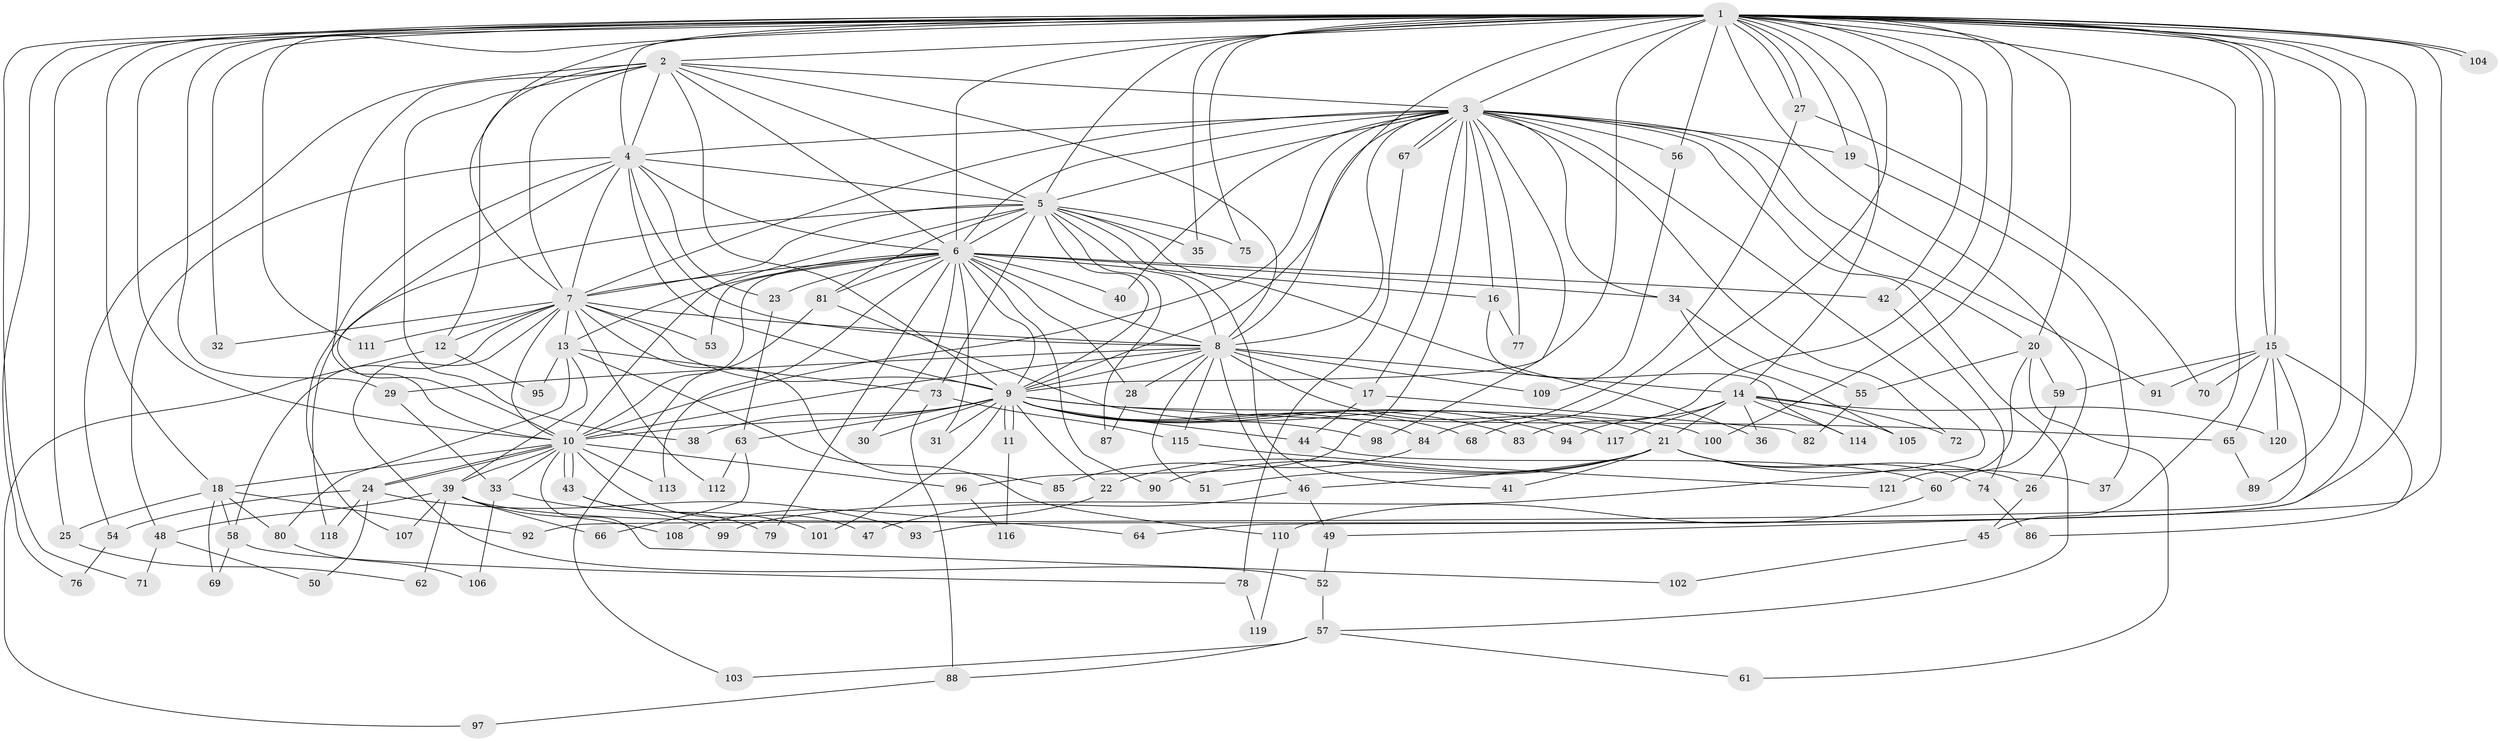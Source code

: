 // Generated by graph-tools (version 1.1) at 2025/49/03/09/25 03:49:34]
// undirected, 121 vertices, 267 edges
graph export_dot {
graph [start="1"]
  node [color=gray90,style=filled];
  1;
  2;
  3;
  4;
  5;
  6;
  7;
  8;
  9;
  10;
  11;
  12;
  13;
  14;
  15;
  16;
  17;
  18;
  19;
  20;
  21;
  22;
  23;
  24;
  25;
  26;
  27;
  28;
  29;
  30;
  31;
  32;
  33;
  34;
  35;
  36;
  37;
  38;
  39;
  40;
  41;
  42;
  43;
  44;
  45;
  46;
  47;
  48;
  49;
  50;
  51;
  52;
  53;
  54;
  55;
  56;
  57;
  58;
  59;
  60;
  61;
  62;
  63;
  64;
  65;
  66;
  67;
  68;
  69;
  70;
  71;
  72;
  73;
  74;
  75;
  76;
  77;
  78;
  79;
  80;
  81;
  82;
  83;
  84;
  85;
  86;
  87;
  88;
  89;
  90;
  91;
  92;
  93;
  94;
  95;
  96;
  97;
  98;
  99;
  100;
  101;
  102;
  103;
  104;
  105;
  106;
  107;
  108;
  109;
  110;
  111;
  112;
  113;
  114;
  115;
  116;
  117;
  118;
  119;
  120;
  121;
  1 -- 2;
  1 -- 3;
  1 -- 4;
  1 -- 5;
  1 -- 6;
  1 -- 7;
  1 -- 8;
  1 -- 9;
  1 -- 10;
  1 -- 14;
  1 -- 15;
  1 -- 15;
  1 -- 18;
  1 -- 19;
  1 -- 20;
  1 -- 25;
  1 -- 26;
  1 -- 27;
  1 -- 27;
  1 -- 29;
  1 -- 32;
  1 -- 35;
  1 -- 42;
  1 -- 45;
  1 -- 49;
  1 -- 56;
  1 -- 64;
  1 -- 68;
  1 -- 71;
  1 -- 75;
  1 -- 76;
  1 -- 83;
  1 -- 89;
  1 -- 93;
  1 -- 100;
  1 -- 104;
  1 -- 104;
  1 -- 111;
  2 -- 3;
  2 -- 4;
  2 -- 5;
  2 -- 6;
  2 -- 7;
  2 -- 8;
  2 -- 9;
  2 -- 10;
  2 -- 12;
  2 -- 38;
  2 -- 54;
  3 -- 4;
  3 -- 5;
  3 -- 6;
  3 -- 7;
  3 -- 8;
  3 -- 9;
  3 -- 10;
  3 -- 16;
  3 -- 17;
  3 -- 19;
  3 -- 20;
  3 -- 34;
  3 -- 40;
  3 -- 56;
  3 -- 57;
  3 -- 67;
  3 -- 67;
  3 -- 72;
  3 -- 77;
  3 -- 91;
  3 -- 96;
  3 -- 98;
  3 -- 99;
  4 -- 5;
  4 -- 6;
  4 -- 7;
  4 -- 8;
  4 -- 9;
  4 -- 10;
  4 -- 23;
  4 -- 48;
  4 -- 107;
  5 -- 6;
  5 -- 7;
  5 -- 8;
  5 -- 9;
  5 -- 10;
  5 -- 35;
  5 -- 36;
  5 -- 41;
  5 -- 73;
  5 -- 75;
  5 -- 81;
  5 -- 87;
  5 -- 118;
  6 -- 7;
  6 -- 8;
  6 -- 9;
  6 -- 10;
  6 -- 13;
  6 -- 16;
  6 -- 23;
  6 -- 28;
  6 -- 30;
  6 -- 31;
  6 -- 34;
  6 -- 40;
  6 -- 42;
  6 -- 53;
  6 -- 79;
  6 -- 81;
  6 -- 90;
  6 -- 113;
  7 -- 8;
  7 -- 9;
  7 -- 10;
  7 -- 12;
  7 -- 13;
  7 -- 32;
  7 -- 52;
  7 -- 53;
  7 -- 58;
  7 -- 85;
  7 -- 111;
  7 -- 112;
  8 -- 9;
  8 -- 10;
  8 -- 14;
  8 -- 17;
  8 -- 21;
  8 -- 28;
  8 -- 29;
  8 -- 46;
  8 -- 51;
  8 -- 109;
  8 -- 115;
  9 -- 10;
  9 -- 11;
  9 -- 11;
  9 -- 22;
  9 -- 30;
  9 -- 31;
  9 -- 38;
  9 -- 44;
  9 -- 63;
  9 -- 65;
  9 -- 68;
  9 -- 83;
  9 -- 84;
  9 -- 94;
  9 -- 98;
  9 -- 100;
  9 -- 101;
  10 -- 18;
  10 -- 24;
  10 -- 24;
  10 -- 33;
  10 -- 39;
  10 -- 43;
  10 -- 43;
  10 -- 47;
  10 -- 96;
  10 -- 102;
  10 -- 113;
  11 -- 116;
  12 -- 95;
  12 -- 97;
  13 -- 39;
  13 -- 73;
  13 -- 80;
  13 -- 95;
  13 -- 110;
  14 -- 21;
  14 -- 36;
  14 -- 72;
  14 -- 94;
  14 -- 105;
  14 -- 114;
  14 -- 117;
  14 -- 120;
  15 -- 59;
  15 -- 65;
  15 -- 70;
  15 -- 86;
  15 -- 91;
  15 -- 92;
  15 -- 120;
  16 -- 77;
  16 -- 114;
  17 -- 44;
  17 -- 82;
  18 -- 25;
  18 -- 58;
  18 -- 69;
  18 -- 80;
  18 -- 92;
  19 -- 37;
  20 -- 55;
  20 -- 59;
  20 -- 61;
  20 -- 121;
  21 -- 22;
  21 -- 26;
  21 -- 37;
  21 -- 41;
  21 -- 46;
  21 -- 51;
  21 -- 74;
  21 -- 90;
  22 -- 108;
  23 -- 63;
  24 -- 50;
  24 -- 54;
  24 -- 93;
  24 -- 118;
  25 -- 62;
  26 -- 45;
  27 -- 70;
  27 -- 84;
  28 -- 87;
  29 -- 33;
  33 -- 99;
  33 -- 106;
  34 -- 55;
  34 -- 105;
  39 -- 48;
  39 -- 62;
  39 -- 64;
  39 -- 66;
  39 -- 107;
  39 -- 108;
  42 -- 74;
  43 -- 79;
  43 -- 101;
  44 -- 60;
  45 -- 102;
  46 -- 47;
  46 -- 49;
  48 -- 50;
  48 -- 71;
  49 -- 52;
  52 -- 57;
  54 -- 76;
  55 -- 82;
  56 -- 109;
  57 -- 61;
  57 -- 88;
  57 -- 103;
  58 -- 69;
  58 -- 78;
  59 -- 60;
  60 -- 110;
  63 -- 66;
  63 -- 112;
  65 -- 89;
  67 -- 78;
  73 -- 88;
  73 -- 115;
  74 -- 86;
  78 -- 119;
  80 -- 106;
  81 -- 103;
  81 -- 117;
  84 -- 85;
  88 -- 97;
  96 -- 116;
  110 -- 119;
  115 -- 121;
}
